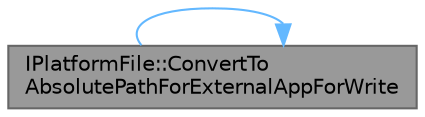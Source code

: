 digraph "IPlatformFile::ConvertToAbsolutePathForExternalAppForWrite"
{
 // INTERACTIVE_SVG=YES
 // LATEX_PDF_SIZE
  bgcolor="transparent";
  edge [fontname=Helvetica,fontsize=10,labelfontname=Helvetica,labelfontsize=10];
  node [fontname=Helvetica,fontsize=10,shape=box,height=0.2,width=0.4];
  rankdir="LR";
  Node1 [id="Node000001",label="IPlatformFile::ConvertTo\lAbsolutePathForExternalAppForWrite",height=0.2,width=0.4,color="gray40", fillcolor="grey60", style="filled", fontcolor="black",tooltip="Converts passed in filename to use an absolute path (for writing)"];
  Node1 -> Node1 [id="edge1_Node000001_Node000001",color="steelblue1",style="solid",tooltip=" "];
}

